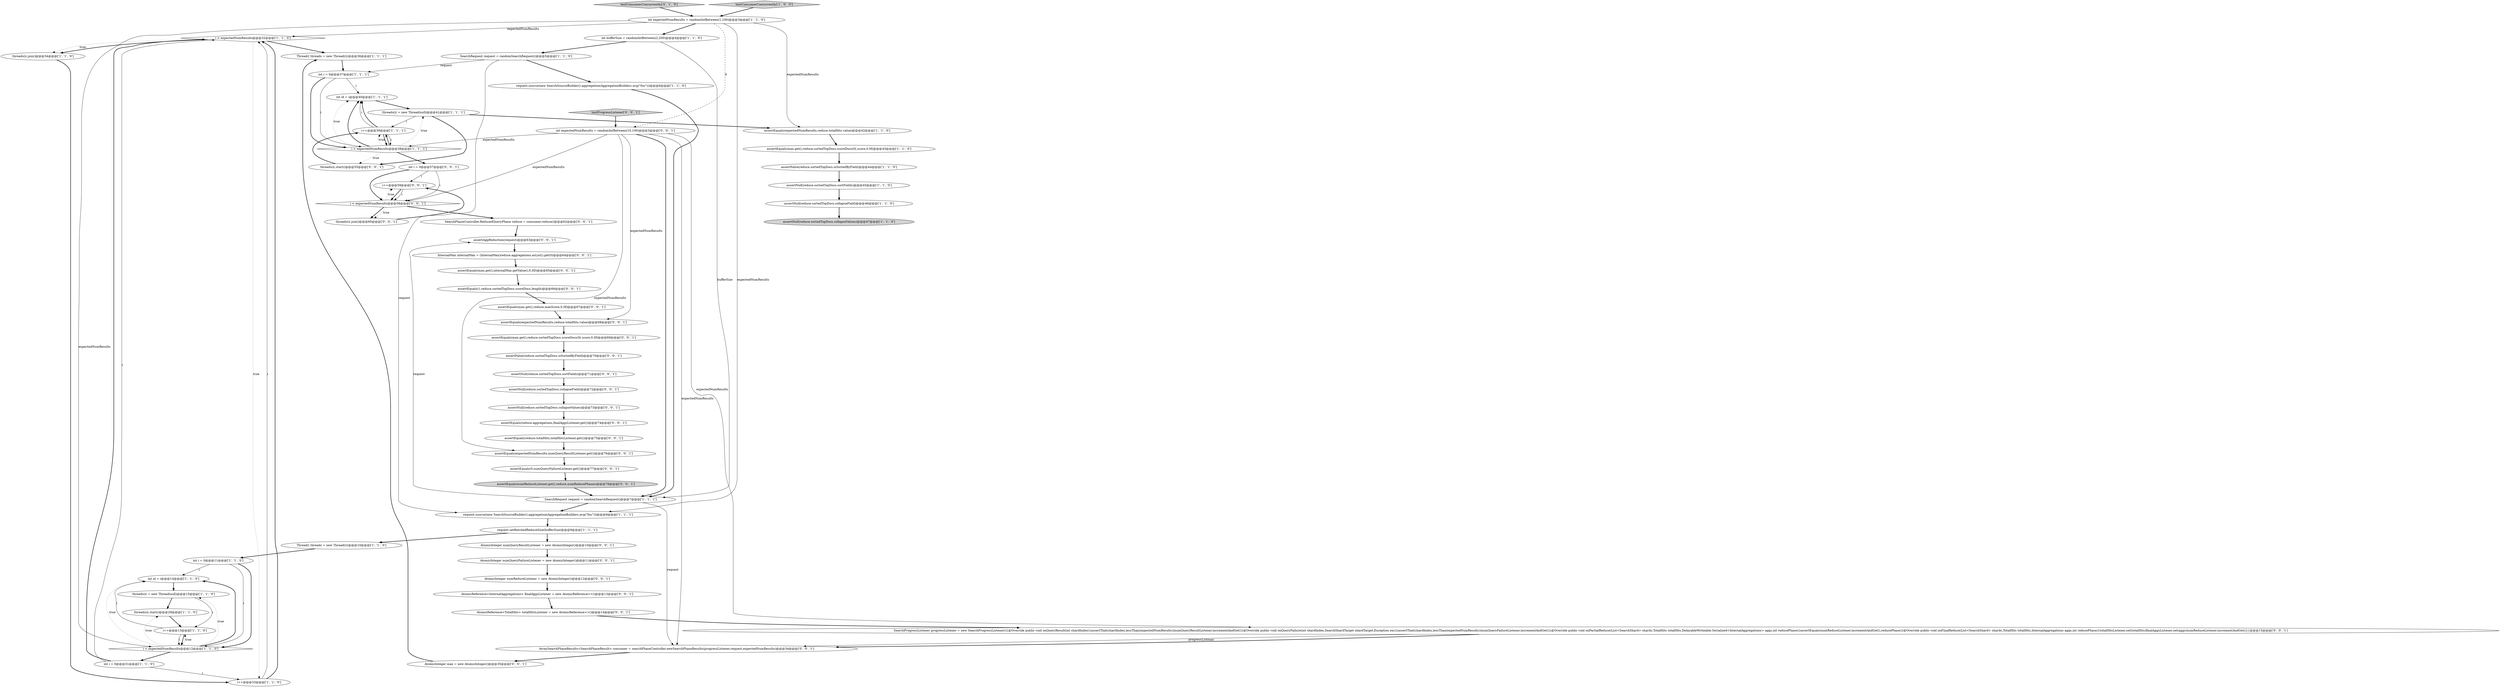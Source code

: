 digraph {
31 [style = filled, label = "testConsumerConcurrently['0', '1', '0']", fillcolor = lightgray, shape = diamond image = "AAA0AAABBB2BBB"];
32 [style = filled, label = "AtomicReference<TotalHits> totalHitsListener = new AtomicReference<>()@@@14@@@['0', '0', '1']", fillcolor = white, shape = ellipse image = "AAA0AAABBB3BBB"];
42 [style = filled, label = "AtomicReference<InternalAggregations> finalAggsListener = new AtomicReference<>()@@@13@@@['0', '0', '1']", fillcolor = white, shape = ellipse image = "AAA0AAABBB3BBB"];
21 [style = filled, label = "int id = i@@@40@@@['1', '1', '1']", fillcolor = white, shape = ellipse image = "AAA0AAABBB1BBB"];
39 [style = filled, label = "assertAggReduction(request)@@@63@@@['0', '0', '1']", fillcolor = white, shape = ellipse image = "AAA0AAABBB3BBB"];
33 [style = filled, label = "threads(i(.join()@@@60@@@['0', '0', '1']", fillcolor = white, shape = ellipse image = "AAA0AAABBB3BBB"];
62 [style = filled, label = "assertEquals(max.get(),reduce.maxScore,0.0f)@@@67@@@['0', '0', '1']", fillcolor = white, shape = ellipse image = "AAA0AAABBB3BBB"];
53 [style = filled, label = "i++@@@59@@@['0', '0', '1']", fillcolor = white, shape = ellipse image = "AAA0AAABBB3BBB"];
14 [style = filled, label = "int i = 0@@@11@@@['1', '1', '0']", fillcolor = white, shape = ellipse image = "AAA0AAABBB1BBB"];
22 [style = filled, label = "int i = 0@@@31@@@['1', '1', '0']", fillcolor = white, shape = ellipse image = "AAA0AAABBB1BBB"];
28 [style = filled, label = "i++@@@33@@@['1', '1', '0']", fillcolor = white, shape = ellipse image = "AAA0AAABBB1BBB"];
45 [style = filled, label = "assertEquals(reduce.aggregations,finalAggsListener.get())@@@74@@@['0', '0', '1']", fillcolor = white, shape = ellipse image = "AAA0AAABBB3BBB"];
55 [style = filled, label = "InternalMax internalMax = (InternalMax)reduce.aggregations.asList().get(0)@@@64@@@['0', '0', '1']", fillcolor = white, shape = ellipse image = "AAA0AAABBB3BBB"];
1 [style = filled, label = "i < expectedNumResults@@@32@@@['1', '1', '0']", fillcolor = white, shape = diamond image = "AAA0AAABBB1BBB"];
57 [style = filled, label = "AtomicInteger numQueryFailureListener = new AtomicInteger()@@@11@@@['0', '0', '1']", fillcolor = white, shape = ellipse image = "AAA0AAABBB3BBB"];
25 [style = filled, label = "SearchRequest request = randomSearchRequest()@@@7@@@['1', '1', '1']", fillcolor = white, shape = ellipse image = "AAA0AAABBB1BBB"];
7 [style = filled, label = "SearchRequest request = randomSearchRequest()@@@5@@@['1', '1', '0']", fillcolor = white, shape = ellipse image = "AAA0AAABBB1BBB"];
12 [style = filled, label = "i++@@@39@@@['1', '1', '1']", fillcolor = white, shape = ellipse image = "AAA0AAABBB1BBB"];
17 [style = filled, label = "Thread(( threads = new Thread((((@@@10@@@['1', '1', '0']", fillcolor = white, shape = ellipse image = "AAA0AAABBB1BBB"];
19 [style = filled, label = "assertFalse(reduce.sortedTopDocs.isSortedByField)@@@44@@@['1', '1', '0']", fillcolor = white, shape = ellipse image = "AAA0AAABBB1BBB"];
11 [style = filled, label = "int i = 0@@@37@@@['1', '1', '1']", fillcolor = white, shape = ellipse image = "AAA0AAABBB1BBB"];
50 [style = filled, label = "AtomicInteger max = new AtomicInteger()@@@35@@@['0', '0', '1']", fillcolor = white, shape = ellipse image = "AAA0AAABBB3BBB"];
16 [style = filled, label = "threads(i(.join()@@@34@@@['1', '1', '0']", fillcolor = white, shape = ellipse image = "AAA0AAABBB1BBB"];
52 [style = filled, label = "AtomicInteger numReduceListener = new AtomicInteger()@@@12@@@['0', '0', '1']", fillcolor = white, shape = ellipse image = "AAA0AAABBB3BBB"];
40 [style = filled, label = "ArraySearchPhaseResults<SearchPhaseResult> consumer = searchPhaseController.newSearchPhaseResults(progressListener,request,expectedNumResults)@@@34@@@['0', '0', '1']", fillcolor = white, shape = ellipse image = "AAA0AAABBB3BBB"];
5 [style = filled, label = "request.setBatchedReduceSize(bufferSize)@@@9@@@['1', '1', '1']", fillcolor = white, shape = ellipse image = "AAA0AAABBB1BBB"];
37 [style = filled, label = "assertEquals(numReduceListener.get(),reduce.numReducePhases)@@@78@@@['0', '0', '1']", fillcolor = lightgray, shape = ellipse image = "AAA0AAABBB3BBB"];
23 [style = filled, label = "Thread(( threads = new Thread((((@@@36@@@['1', '1', '1']", fillcolor = white, shape = ellipse image = "AAA0AAABBB1BBB"];
43 [style = filled, label = "assertEquals(expectedNumResults,numQueryResultListener.get())@@@76@@@['0', '0', '1']", fillcolor = white, shape = ellipse image = "AAA0AAABBB3BBB"];
54 [style = filled, label = "assertEquals(1,reduce.sortedTopDocs.scoreDocs.length)@@@66@@@['0', '0', '1']", fillcolor = white, shape = ellipse image = "AAA0AAABBB3BBB"];
34 [style = filled, label = "SearchPhaseController.ReducedQueryPhase reduce = consumer.reduce()@@@62@@@['0', '0', '1']", fillcolor = white, shape = ellipse image = "AAA0AAABBB3BBB"];
15 [style = filled, label = "request.source(new SearchSourceBuilder().aggregation(AggregationBuilders.avg(\"foo\")))@@@6@@@['1', '1', '0']", fillcolor = white, shape = ellipse image = "AAA0AAABBB1BBB"];
51 [style = filled, label = "assertFalse(reduce.sortedTopDocs.isSortedByField)@@@70@@@['0', '0', '1']", fillcolor = white, shape = ellipse image = "AAA0AAABBB3BBB"];
63 [style = filled, label = "assertEquals(reduce.totalHits,totalHitsListener.get())@@@75@@@['0', '0', '1']", fillcolor = white, shape = ellipse image = "AAA0AAABBB3BBB"];
29 [style = filled, label = "int id = i@@@14@@@['1', '1', '0']", fillcolor = white, shape = ellipse image = "AAA0AAABBB1BBB"];
0 [style = filled, label = "int expectedNumResults = randomIntBetween(1,100)@@@3@@@['1', '1', '0']", fillcolor = white, shape = ellipse image = "AAA0AAABBB1BBB"];
61 [style = filled, label = "int expectedNumResults = randomIntBetween(10,100)@@@3@@@['0', '0', '1']", fillcolor = white, shape = ellipse image = "AAA0AAABBB3BBB"];
41 [style = filled, label = "int i = 0@@@57@@@['0', '0', '1']", fillcolor = white, shape = ellipse image = "AAA0AAABBB3BBB"];
44 [style = filled, label = "assertEquals(max.get(),reduce.sortedTopDocs.scoreDocs(0(.score,0.0f)@@@69@@@['0', '0', '1']", fillcolor = white, shape = ellipse image = "AAA0AAABBB3BBB"];
9 [style = filled, label = "assertNull(reduce.sortedTopDocs.sortFields)@@@45@@@['1', '1', '0']", fillcolor = white, shape = ellipse image = "AAA0AAABBB1BBB"];
35 [style = filled, label = "testProgressListener['0', '0', '1']", fillcolor = lightgray, shape = diamond image = "AAA0AAABBB3BBB"];
24 [style = filled, label = "assertEquals(max.get(),reduce.sortedTopDocs.scoreDocs(0(.score,0.0f)@@@43@@@['1', '1', '0']", fillcolor = white, shape = ellipse image = "AAA0AAABBB1BBB"];
6 [style = filled, label = "int bufferSize = randomIntBetween(2,200)@@@4@@@['1', '1', '0']", fillcolor = white, shape = ellipse image = "AAA0AAABBB1BBB"];
18 [style = filled, label = "i < expectedNumResults@@@38@@@['1', '1', '1']", fillcolor = white, shape = diamond image = "AAA0AAABBB1BBB"];
27 [style = filled, label = "testConsumerConcurrently['1', '0', '0']", fillcolor = lightgray, shape = diamond image = "AAA0AAABBB1BBB"];
2 [style = filled, label = "threads(i(.start()@@@29@@@['1', '1', '0']", fillcolor = white, shape = ellipse image = "AAA0AAABBB1BBB"];
13 [style = filled, label = "threads(i( = new Thread(null)@@@41@@@['1', '1', '1']", fillcolor = white, shape = ellipse image = "AAA0AAABBB1BBB"];
26 [style = filled, label = "threads(i( = new Thread(null)@@@15@@@['1', '1', '0']", fillcolor = white, shape = ellipse image = "AAA0AAABBB1BBB"];
36 [style = filled, label = "assertNull(reduce.sortedTopDocs.collapseField)@@@72@@@['0', '0', '1']", fillcolor = white, shape = ellipse image = "AAA0AAABBB3BBB"];
47 [style = filled, label = "i < expectedNumResults@@@58@@@['0', '0', '1']", fillcolor = white, shape = diamond image = "AAA0AAABBB3BBB"];
60 [style = filled, label = "SearchProgressListener progressListener = new SearchProgressListener(){@Override public void onQueryResult(int shardIndex){assertThat(shardIndex,lessThan(expectedNumResults))numQueryResultListener.incrementAndGet()}@Override public void onQueryFailure(int shardIndex,SearchShardTarget shardTarget,Exception exc){assertThat(shardIndex,lessThan(expectedNumResults))numQueryFailureListener.incrementAndGet()}@Override public void onPartialReduce(List<SearchShard> shards,TotalHits totalHits,DelayableWriteable.Serialized<InternalAggregations> aggs,int reducePhase){assertEquals(numReduceListener.incrementAndGet(),reducePhase)}@Override public void onFinalReduce(List<SearchShard> shards,TotalHits totalHits,InternalAggregations aggs,int reducePhase){totalHitsListener.set(totalHits)finalAggsListener.set(aggs)numReduceListener.incrementAndGet()}}@@@15@@@['0', '0', '1']", fillcolor = white, shape = ellipse image = "AAA0AAABBB3BBB"];
46 [style = filled, label = "AtomicInteger numQueryResultListener = new AtomicInteger()@@@10@@@['0', '0', '1']", fillcolor = white, shape = ellipse image = "AAA0AAABBB3BBB"];
8 [style = filled, label = "assertNull(reduce.sortedTopDocs.collapseField)@@@46@@@['1', '1', '0']", fillcolor = white, shape = ellipse image = "AAA0AAABBB1BBB"];
58 [style = filled, label = "assertEquals(0,numQueryFailureListener.get())@@@77@@@['0', '0', '1']", fillcolor = white, shape = ellipse image = "AAA0AAABBB3BBB"];
10 [style = filled, label = "assertNull(reduce.sortedTopDocs.collapseValues)@@@47@@@['1', '1', '0']", fillcolor = lightgray, shape = ellipse image = "AAA0AAABBB1BBB"];
48 [style = filled, label = "assertNull(reduce.sortedTopDocs.sortFields)@@@71@@@['0', '0', '1']", fillcolor = white, shape = ellipse image = "AAA0AAABBB3BBB"];
4 [style = filled, label = "i++@@@13@@@['1', '1', '0']", fillcolor = white, shape = ellipse image = "AAA0AAABBB1BBB"];
59 [style = filled, label = "assertEquals(max.get(),internalMax.getValue(),0.0D)@@@65@@@['0', '0', '1']", fillcolor = white, shape = ellipse image = "AAA0AAABBB3BBB"];
38 [style = filled, label = "threads(i(.start()@@@55@@@['0', '0', '1']", fillcolor = white, shape = ellipse image = "AAA0AAABBB3BBB"];
3 [style = filled, label = "request.source(new SearchSourceBuilder().aggregation(AggregationBuilders.avg(\"foo\")))@@@8@@@['1', '1', '1']", fillcolor = white, shape = ellipse image = "AAA0AAABBB1BBB"];
20 [style = filled, label = "i < expectedNumResults@@@12@@@['1', '1', '0']", fillcolor = white, shape = diamond image = "AAA0AAABBB1BBB"];
49 [style = filled, label = "assertNull(reduce.sortedTopDocs.collapseValues)@@@73@@@['0', '0', '1']", fillcolor = white, shape = ellipse image = "AAA0AAABBB3BBB"];
56 [style = filled, label = "assertEquals(expectedNumResults,reduce.totalHits.value)@@@68@@@['0', '0', '1']", fillcolor = white, shape = ellipse image = "AAA0AAABBB3BBB"];
30 [style = filled, label = "assertEquals(expectedNumResults,reduce.totalHits.value)@@@42@@@['1', '1', '0']", fillcolor = white, shape = ellipse image = "AAA0AAABBB1BBB"];
8->10 [style = bold, label=""];
15->25 [style = bold, label=""];
4->29 [style = solid, label="i"];
38->12 [style = bold, label=""];
53->47 [style = bold, label=""];
0->61 [style = dashed, label="0"];
18->38 [style = dotted, label="true"];
47->33 [style = bold, label=""];
22->1 [style = solid, label="i"];
47->53 [style = dotted, label="true"];
1->23 [style = bold, label=""];
0->3 [style = solid, label="expectedNumResults"];
61->25 [style = bold, label=""];
44->51 [style = bold, label=""];
3->5 [style = bold, label=""];
51->48 [style = bold, label=""];
19->9 [style = bold, label=""];
17->14 [style = bold, label=""];
12->18 [style = bold, label=""];
61->60 [style = solid, label="expectedNumResults"];
47->34 [style = bold, label=""];
12->18 [style = solid, label="i"];
43->58 [style = bold, label=""];
59->54 [style = bold, label=""];
14->20 [style = bold, label=""];
62->56 [style = bold, label=""];
21->13 [style = bold, label=""];
61->56 [style = solid, label="expectedNumResults"];
18->13 [style = dotted, label="true"];
63->43 [style = bold, label=""];
40->50 [style = bold, label=""];
24->19 [style = bold, label=""];
50->23 [style = bold, label=""];
45->63 [style = bold, label=""];
27->0 [style = bold, label=""];
55->59 [style = bold, label=""];
12->21 [style = bold, label=""];
35->61 [style = bold, label=""];
20->26 [style = dotted, label="true"];
25->3 [style = bold, label=""];
18->12 [style = bold, label=""];
0->30 [style = solid, label="expectedNumResults"];
54->62 [style = bold, label=""];
25->40 [style = solid, label="request"];
9->8 [style = bold, label=""];
5->17 [style = bold, label=""];
2->4 [style = bold, label=""];
25->39 [style = solid, label="request"];
11->18 [style = bold, label=""];
13->12 [style = solid, label="i"];
29->26 [style = bold, label=""];
61->18 [style = solid, label="expectedNumResults"];
52->42 [style = bold, label=""];
1->16 [style = bold, label=""];
36->49 [style = bold, label=""];
61->43 [style = solid, label="expectedNumResults"];
42->32 [style = bold, label=""];
28->1 [style = solid, label="i"];
18->41 [style = bold, label=""];
6->7 [style = bold, label=""];
11->21 [style = solid, label="i"];
1->28 [style = dotted, label="true"];
49->45 [style = bold, label=""];
4->20 [style = solid, label="i"];
30->24 [style = bold, label=""];
31->0 [style = bold, label=""];
6->25 [style = solid, label="bufferSize"];
37->25 [style = bold, label=""];
18->21 [style = dotted, label="true"];
58->37 [style = bold, label=""];
61->47 [style = solid, label="expectedNumResults"];
7->3 [style = solid, label="request"];
32->60 [style = bold, label=""];
47->33 [style = dotted, label="true"];
0->20 [style = solid, label="expectedNumResults"];
61->40 [style = solid, label="expectedNumResults"];
20->4 [style = dotted, label="true"];
34->39 [style = bold, label=""];
4->20 [style = bold, label=""];
14->20 [style = solid, label="i"];
7->15 [style = bold, label=""];
1->16 [style = dotted, label="true"];
60->40 [style = solid, label="progressListener"];
41->47 [style = bold, label=""];
22->1 [style = bold, label=""];
18->21 [style = bold, label=""];
23->11 [style = bold, label=""];
46->57 [style = bold, label=""];
41->53 [style = solid, label="i"];
48->36 [style = bold, label=""];
39->55 [style = bold, label=""];
20->29 [style = bold, label=""];
0->6 [style = bold, label=""];
53->47 [style = solid, label="i"];
28->1 [style = bold, label=""];
13->30 [style = bold, label=""];
7->11 [style = solid, label="request"];
33->53 [style = bold, label=""];
20->22 [style = bold, label=""];
57->52 [style = bold, label=""];
26->2 [style = bold, label=""];
18->12 [style = dotted, label="true"];
0->1 [style = solid, label="expectedNumResults"];
16->28 [style = bold, label=""];
26->4 [style = solid, label="i"];
14->29 [style = solid, label="i"];
20->29 [style = dotted, label="true"];
60->40 [style = bold, label=""];
12->21 [style = solid, label="i"];
20->2 [style = dotted, label="true"];
13->38 [style = bold, label=""];
22->28 [style = solid, label="i"];
41->47 [style = solid, label="i"];
5->46 [style = bold, label=""];
56->44 [style = bold, label=""];
11->18 [style = solid, label="i"];
}
